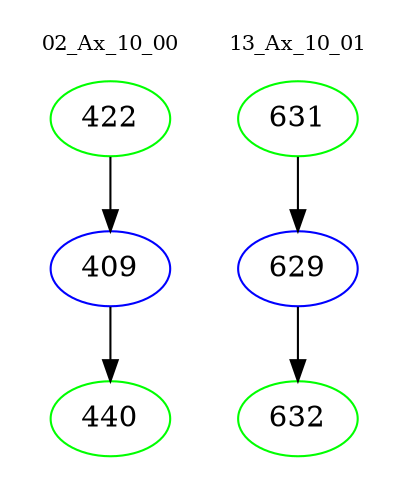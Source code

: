 digraph{
subgraph cluster_0 {
color = white
label = "02_Ax_10_00";
fontsize=10;
T0_422 [label="422", color="green"]
T0_422 -> T0_409 [color="black"]
T0_409 [label="409", color="blue"]
T0_409 -> T0_440 [color="black"]
T0_440 [label="440", color="green"]
}
subgraph cluster_1 {
color = white
label = "13_Ax_10_01";
fontsize=10;
T1_631 [label="631", color="green"]
T1_631 -> T1_629 [color="black"]
T1_629 [label="629", color="blue"]
T1_629 -> T1_632 [color="black"]
T1_632 [label="632", color="green"]
}
}
